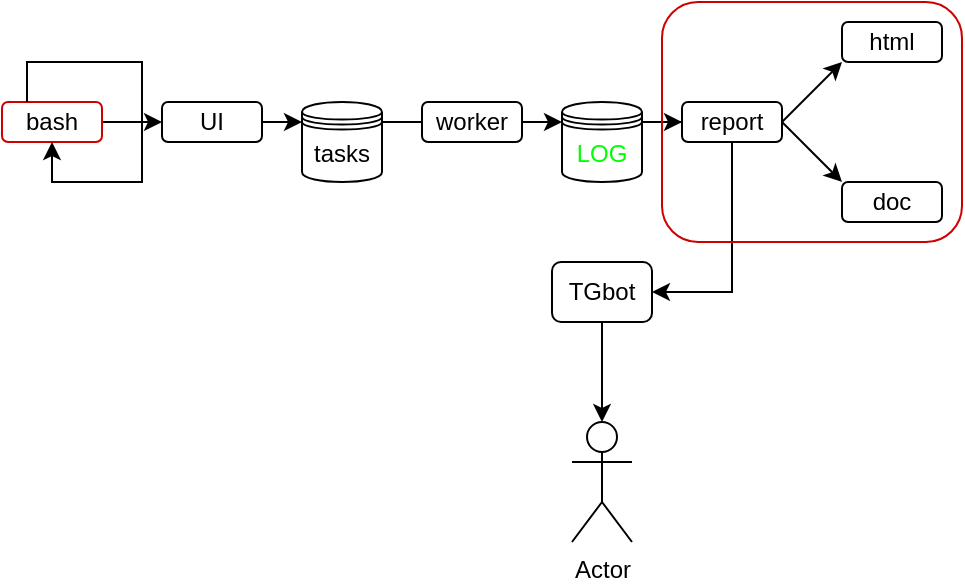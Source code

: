 <mxfile version="15.5.4" type="embed"><diagram id="23iRSUPoRavnBvh4doch" name="Page-1"><mxGraphModel dx="323" dy="839" grid="1" gridSize="10" guides="1" tooltips="1" connect="1" arrows="1" fold="1" page="1" pageScale="1" pageWidth="827" pageHeight="1169" math="0" shadow="0"><root><mxCell id="0"/><mxCell id="1" parent="0"/><mxCell id="2" style="edgeStyle=orthogonalEdgeStyle;rounded=0;orthogonalLoop=1;jettySize=auto;html=1;entryX=0;entryY=0.5;entryDx=0;entryDy=0;" parent="1" source="3" target="9" edge="1"><mxGeometry relative="1" as="geometry"><Array as="points"><mxPoint x="370" y="220"/><mxPoint x="370" y="220"/></Array></mxGeometry></mxCell><mxCell id="3" value="tasks" style="shape=datastore;whiteSpace=wrap;html=1;" parent="1" vertex="1"><mxGeometry x="300" y="210" width="40" height="40" as="geometry"/></mxCell><mxCell id="4" style="edgeStyle=orthogonalEdgeStyle;rounded=0;orthogonalLoop=1;jettySize=auto;html=1;" parent="1" source="5" target="7" edge="1"><mxGeometry relative="1" as="geometry"/></mxCell><mxCell id="5" value="bash" style="rounded=1;whiteSpace=wrap;html=1;strokeColor=#CC0000;" parent="1" vertex="1"><mxGeometry x="150" y="210" width="50" height="20" as="geometry"/></mxCell><mxCell id="6" style="edgeStyle=orthogonalEdgeStyle;rounded=0;orthogonalLoop=1;jettySize=auto;html=1;" parent="1" source="7" edge="1"><mxGeometry relative="1" as="geometry"><mxPoint x="300" y="220" as="targetPoint"/><Array as="points"><mxPoint x="300" y="220"/><mxPoint x="300" y="220"/></Array></mxGeometry></mxCell><mxCell id="7" value="UI" style="rounded=1;whiteSpace=wrap;html=1;" parent="1" vertex="1"><mxGeometry x="230" y="210" width="50" height="20" as="geometry"/></mxCell><mxCell id="8" style="edgeStyle=orthogonalEdgeStyle;rounded=0;orthogonalLoop=1;jettySize=auto;html=1;" parent="1" source="9" edge="1"><mxGeometry relative="1" as="geometry"><mxPoint x="430.0" y="220" as="targetPoint"/></mxGeometry></mxCell><mxCell id="9" value="worker" style="rounded=1;whiteSpace=wrap;html=1;" parent="1" vertex="1"><mxGeometry x="360" y="210" width="50" height="20" as="geometry"/></mxCell><mxCell id="12" style="edgeStyle=orthogonalEdgeStyle;rounded=0;orthogonalLoop=1;jettySize=auto;html=1;exitX=0.875;exitY=0.25;exitDx=0;exitDy=0;exitPerimeter=0;" parent="1" source="13" target="14" edge="1"><mxGeometry relative="1" as="geometry"><mxPoint x="551" y="220" as="sourcePoint"/></mxGeometry></mxCell><mxCell id="13" value="&lt;font color=&quot;#00ff00&quot;&gt;LOG&lt;/font&gt;" style="shape=datastore;whiteSpace=wrap;html=1;" parent="1" vertex="1"><mxGeometry x="430" y="210" width="40" height="40" as="geometry"/></mxCell><mxCell id="23" style="edgeStyle=orthogonalEdgeStyle;rounded=0;orthogonalLoop=1;jettySize=auto;html=1;exitX=0.5;exitY=1;exitDx=0;exitDy=0;entryX=1;entryY=0.5;entryDx=0;entryDy=0;" parent="1" source="14" target="22" edge="1"><mxGeometry relative="1" as="geometry"/></mxCell><mxCell id="14" value="report" style="rounded=1;whiteSpace=wrap;html=1;" parent="1" vertex="1"><mxGeometry x="490" y="210" width="50" height="20" as="geometry"/></mxCell><mxCell id="15" value="" style="endArrow=classic;html=1;" parent="1" edge="1"><mxGeometry width="50" height="50" relative="1" as="geometry"><mxPoint x="540" y="220" as="sourcePoint"/><mxPoint x="570" y="190" as="targetPoint"/></mxGeometry></mxCell><mxCell id="16" value="" style="endArrow=classic;html=1;" parent="1" edge="1"><mxGeometry width="50" height="50" relative="1" as="geometry"><mxPoint x="540" y="220" as="sourcePoint"/><mxPoint x="570" y="250" as="targetPoint"/></mxGeometry></mxCell><mxCell id="17" value="doc" style="rounded=1;whiteSpace=wrap;html=1;" parent="1" vertex="1"><mxGeometry x="570" y="250" width="50" height="20" as="geometry"/></mxCell><mxCell id="18" value="html" style="rounded=1;whiteSpace=wrap;html=1;" parent="1" vertex="1"><mxGeometry x="570" y="170" width="50" height="20" as="geometry"/></mxCell><mxCell id="20" value="" style="rounded=1;whiteSpace=wrap;html=1;shadow=0;sketch=0;strokeColor=#CC0000;fillColor=none;gradientColor=none;" parent="1" vertex="1"><mxGeometry x="480" y="160" width="150" height="120" as="geometry"/></mxCell><mxCell id="26" style="edgeStyle=orthogonalEdgeStyle;rounded=0;orthogonalLoop=1;jettySize=auto;html=1;exitX=0.5;exitY=1;exitDx=0;exitDy=0;entryX=0.5;entryY=0;entryDx=0;entryDy=0;entryPerimeter=0;" parent="1" source="22" target="24" edge="1"><mxGeometry relative="1" as="geometry"/></mxCell><mxCell id="22" value="TGbot" style="rounded=1;whiteSpace=wrap;html=1;" parent="1" vertex="1"><mxGeometry x="425" y="290" width="50" height="30" as="geometry"/></mxCell><mxCell id="24" value="Actor" style="shape=umlActor;verticalLabelPosition=bottom;verticalAlign=top;html=1;outlineConnect=0;shadow=0;" parent="1" vertex="1"><mxGeometry x="435" y="370" width="30" height="60" as="geometry"/></mxCell><mxCell id="27" style="edgeStyle=orthogonalEdgeStyle;rounded=0;orthogonalLoop=1;jettySize=auto;html=1;exitX=0.25;exitY=0;exitDx=0;exitDy=0;" edge="1" parent="1" source="5" target="5"><mxGeometry relative="1" as="geometry"/></mxCell></root></mxGraphModel></diagram></mxfile>